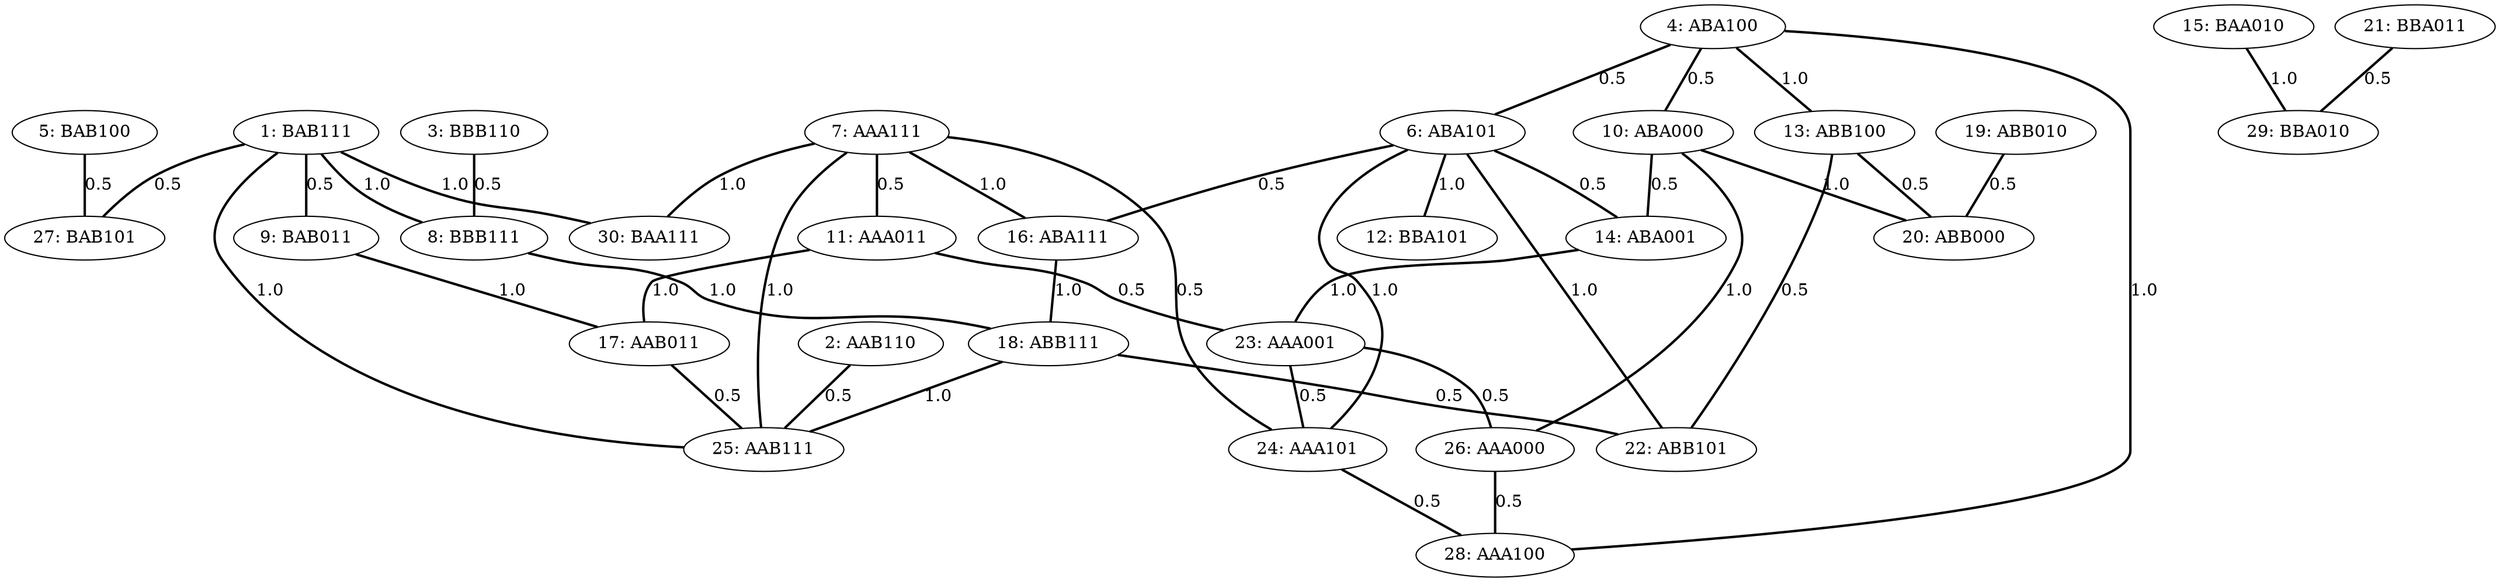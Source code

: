 strict graph {
  "1: BAB111" -- "8: BBB111" [style=bold,label="1.0"]
  "1: BAB111" -- "9: BAB011" [style=bold,label="0.5"]
  "1: BAB111" -- "25: AAB111" [style=bold,label="1.0"]
  "1: BAB111" -- "27: BAB101" [style=bold,label="0.5"]
  "1: BAB111" -- "30: BAA111" [style=bold,label="1.0"]
  "2: AAB110" -- "25: AAB111" [style=bold,label="0.5"]
  "3: BBB110" -- "8: BBB111" [style=bold,label="0.5"]
  "4: ABA100" -- "6: ABA101" [style=bold,label="0.5"]
  "4: ABA100" -- "10: ABA000" [style=bold,label="0.5"]
  "4: ABA100" -- "13: ABB100" [style=bold,label="1.0"]
  "4: ABA100" -- "28: AAA100" [style=bold,label="1.0"]
  "5: BAB100" -- "27: BAB101" [style=bold,label="0.5"]
  "6: ABA101" -- "4: ABA100" [style=bold,label="0.5"]
  "6: ABA101" -- "12: BBA101" [style=bold,label="1.0"]
  "6: ABA101" -- "14: ABA001" [style=bold,label="0.5"]
  "6: ABA101" -- "16: ABA111" [style=bold,label="0.5"]
  "6: ABA101" -- "22: ABB101" [style=bold,label="1.0"]
  "6: ABA101" -- "24: AAA101" [style=bold,label="1.0"]
  "7: AAA111" -- "11: AAA011" [style=bold,label="0.5"]
  "7: AAA111" -- "16: ABA111" [style=bold,label="1.0"]
  "7: AAA111" -- "24: AAA101" [style=bold,label="0.5"]
  "7: AAA111" -- "25: AAB111" [style=bold,label="1.0"]
  "7: AAA111" -- "30: BAA111" [style=bold,label="1.0"]
  "8: BBB111" -- "1: BAB111" [style=bold,label="1.0"]
  "8: BBB111" -- "3: BBB110" [style=bold,label="0.5"]
  "8: BBB111" -- "18: ABB111" [style=bold,label="1.0"]
  "9: BAB011" -- "1: BAB111" [style=bold,label="0.5"]
  "9: BAB011" -- "17: AAB011" [style=bold,label="1.0"]
  "10: ABA000" -- "4: ABA100" [style=bold,label="0.5"]
  "10: ABA000" -- "14: ABA001" [style=bold,label="0.5"]
  "10: ABA000" -- "20: ABB000" [style=bold,label="1.0"]
  "10: ABA000" -- "26: AAA000" [style=bold,label="1.0"]
  "11: AAA011" -- "7: AAA111" [style=bold,label="0.5"]
  "11: AAA011" -- "17: AAB011" [style=bold,label="1.0"]
  "11: AAA011" -- "23: AAA001" [style=bold,label="0.5"]
  "12: BBA101" -- "6: ABA101" [style=bold,label="1.0"]
  "13: ABB100" -- "4: ABA100" [style=bold,label="1.0"]
  "13: ABB100" -- "20: ABB000" [style=bold,label="0.5"]
  "13: ABB100" -- "22: ABB101" [style=bold,label="0.5"]
  "14: ABA001" -- "6: ABA101" [style=bold,label="0.5"]
  "14: ABA001" -- "10: ABA000" [style=bold,label="0.5"]
  "14: ABA001" -- "23: AAA001" [style=bold,label="1.0"]
  "15: BAA010" -- "29: BBA010" [style=bold,label="1.0"]
  "16: ABA111" -- "6: ABA101" [style=bold,label="0.5"]
  "16: ABA111" -- "7: AAA111" [style=bold,label="1.0"]
  "16: ABA111" -- "18: ABB111" [style=bold,label="1.0"]
  "17: AAB011" -- "9: BAB011" [style=bold,label="1.0"]
  "17: AAB011" -- "11: AAA011" [style=bold,label="1.0"]
  "17: AAB011" -- "25: AAB111" [style=bold,label="0.5"]
  "18: ABB111" -- "8: BBB111" [style=bold,label="1.0"]
  "18: ABB111" -- "16: ABA111" [style=bold,label="1.0"]
  "18: ABB111" -- "22: ABB101" [style=bold,label="0.5"]
  "18: ABB111" -- "25: AAB111" [style=bold,label="1.0"]
  "19: ABB010" -- "20: ABB000" [style=bold,label="0.5"]
  "20: ABB000" -- "10: ABA000" [style=bold,label="1.0"]
  "20: ABB000" -- "13: ABB100" [style=bold,label="0.5"]
  "20: ABB000" -- "19: ABB010" [style=bold,label="0.5"]
  "21: BBA011" -- "29: BBA010" [style=bold,label="0.5"]
  "22: ABB101" -- "6: ABA101" [style=bold,label="1.0"]
  "22: ABB101" -- "13: ABB100" [style=bold,label="0.5"]
  "22: ABB101" -- "18: ABB111" [style=bold,label="0.5"]
  "23: AAA001" -- "11: AAA011" [style=bold,label="0.5"]
  "23: AAA001" -- "14: ABA001" [style=bold,label="1.0"]
  "23: AAA001" -- "24: AAA101" [style=bold,label="0.5"]
  "23: AAA001" -- "26: AAA000" [style=bold,label="0.5"]
  "24: AAA101" -- "6: ABA101" [style=bold,label="1.0"]
  "24: AAA101" -- "7: AAA111" [style=bold,label="0.5"]
  "24: AAA101" -- "23: AAA001" [style=bold,label="0.5"]
  "24: AAA101" -- "28: AAA100" [style=bold,label="0.5"]
  "25: AAB111" -- "1: BAB111" [style=bold,label="1.0"]
  "25: AAB111" -- "2: AAB110" [style=bold,label="0.5"]
  "25: AAB111" -- "7: AAA111" [style=bold,label="1.0"]
  "25: AAB111" -- "17: AAB011" [style=bold,label="0.5"]
  "25: AAB111" -- "18: ABB111" [style=bold,label="1.0"]
  "26: AAA000" -- "10: ABA000" [style=bold,label="1.0"]
  "26: AAA000" -- "23: AAA001" [style=bold,label="0.5"]
  "26: AAA000" -- "28: AAA100" [style=bold,label="0.5"]
  "27: BAB101" -- "1: BAB111" [style=bold,label="0.5"]
  "27: BAB101" -- "5: BAB100" [style=bold,label="0.5"]
  "28: AAA100" -- "4: ABA100" [style=bold,label="1.0"]
  "28: AAA100" -- "24: AAA101" [style=bold,label="0.5"]
  "28: AAA100" -- "26: AAA000" [style=bold,label="0.5"]
  "29: BBA010" -- "15: BAA010" [style=bold,label="1.0"]
  "29: BBA010" -- "21: BBA011" [style=bold,label="0.5"]
  "30: BAA111" -- "1: BAB111" [style=bold,label="1.0"]
  "30: BAA111" -- "7: AAA111" [style=bold,label="1.0"]
}

